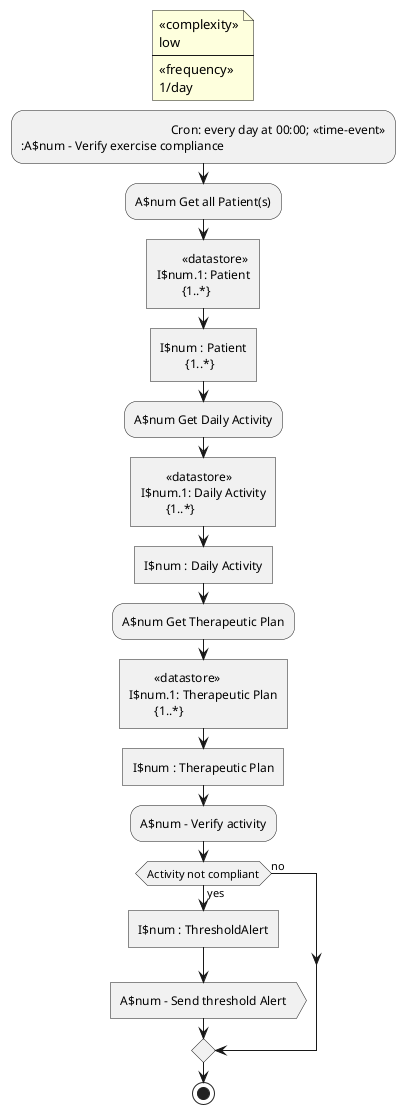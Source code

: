 @startuml verify_exercise_compliance

!$num = 1

floating note
<<complexity>>
low
----
<<frequency>>
1/day
end note

' cron timer every day at 00:00
' get all patients
' get all patients' daily activity data
' verify
' generate report or notify attending physician

:\t\t\t\t\t\tCron: every day at 00:00; <<time-event>>
:A$num - Verify exercise compliance; <<acceptEvent>>
!$num = $num + 1
:A$num Get all Patient(s);
:\t<<datastore>>
I$num.1: Patient
\t{1..*}; <<task>>
:I$num : Patient
\t{1..*}; <<task>>
!$num = $num + 1

:A$num Get Daily Activity;
:\t<<datastore>>
I$num.1: Daily Activity
\t{1..*}; <<task>>
:I$num : Daily Activity; <<task>>
!$num = $num + 1

:A$num Get Therapeutic Plan;
:\t<<datastore>>
I$num.1: Therapeutic Plan
\t{1..*}; <<task>>
:I$num : Therapeutic Plan; <<task>>
!$num = $num + 1

:A$num - Verify activity;
!$num = $num + 1
if (Activity not compliant) is (yes) then
  :I$num : ThresholdAlert; <<task>>
  :A$num - Send threshold Alert; <<output>>
else (no)
endif

stop
@enduml
